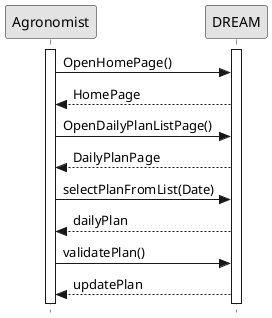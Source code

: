 @startuml
skinparam style strictuml
skinparam monochrome true

Activate Agronomist
Activate DREAM

Agronomist->DREAM : OpenHomePage()

Agronomist<--DREAM: HomePage

Agronomist->DREAM : OpenDailyPlanListPage()

Agronomist<--DREAM: DailyPlanPage

Agronomist->DREAM: selectPlanFromList(Date)
DREAM-->Agronomist: dailyPlan

Agronomist->DREAM: validatePlan()

DREAM-->Agronomist: updatePlan

@enduml